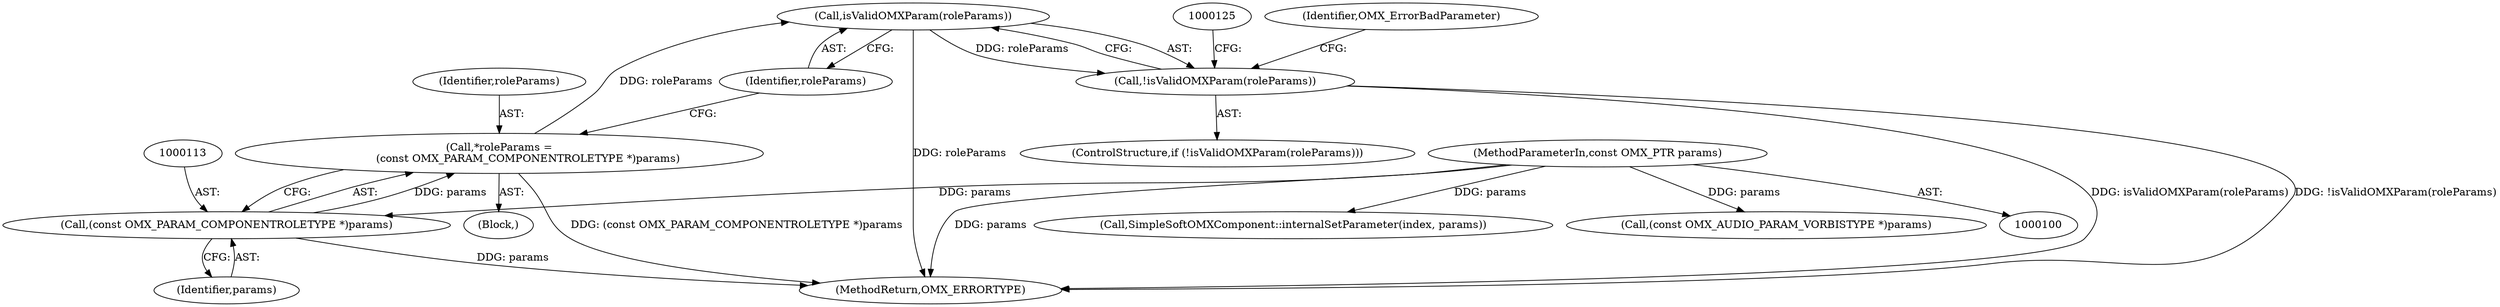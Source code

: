 digraph "0_Android_295c883fe3105b19bcd0f9e07d54c6b589fc5bff_35@pointer" {
"1000117" [label="(Call,isValidOMXParam(roleParams))"];
"1000110" [label="(Call,*roleParams =\n                 (const OMX_PARAM_COMPONENTROLETYPE *)params)"];
"1000112" [label="(Call,(const OMX_PARAM_COMPONENTROLETYPE *)params)"];
"1000102" [label="(MethodParameterIn,const OMX_PTR params)"];
"1000116" [label="(Call,!isValidOMXParam(roleParams))"];
"1000118" [label="(Identifier,roleParams)"];
"1000121" [label="(Identifier,OMX_ErrorBadParameter)"];
"1000108" [label="(Block,)"];
"1000114" [label="(Identifier,params)"];
"1000166" [label="(Call,SimpleSoftOMXComponent::internalSetParameter(index, params))"];
"1000111" [label="(Identifier,roleParams)"];
"1000112" [label="(Call,(const OMX_PARAM_COMPONENTROLETYPE *)params)"];
"1000110" [label="(Call,*roleParams =\n                 (const OMX_PARAM_COMPONENTROLETYPE *)params)"];
"1000102" [label="(MethodParameterIn,const OMX_PTR params)"];
"1000115" [label="(ControlStructure,if (!isValidOMXParam(roleParams)))"];
"1000143" [label="(Call,(const OMX_AUDIO_PARAM_VORBISTYPE *)params)"];
"1000169" [label="(MethodReturn,OMX_ERRORTYPE)"];
"1000116" [label="(Call,!isValidOMXParam(roleParams))"];
"1000117" [label="(Call,isValidOMXParam(roleParams))"];
"1000117" -> "1000116"  [label="AST: "];
"1000117" -> "1000118"  [label="CFG: "];
"1000118" -> "1000117"  [label="AST: "];
"1000116" -> "1000117"  [label="CFG: "];
"1000117" -> "1000169"  [label="DDG: roleParams"];
"1000117" -> "1000116"  [label="DDG: roleParams"];
"1000110" -> "1000117"  [label="DDG: roleParams"];
"1000110" -> "1000108"  [label="AST: "];
"1000110" -> "1000112"  [label="CFG: "];
"1000111" -> "1000110"  [label="AST: "];
"1000112" -> "1000110"  [label="AST: "];
"1000118" -> "1000110"  [label="CFG: "];
"1000110" -> "1000169"  [label="DDG: (const OMX_PARAM_COMPONENTROLETYPE *)params"];
"1000112" -> "1000110"  [label="DDG: params"];
"1000112" -> "1000114"  [label="CFG: "];
"1000113" -> "1000112"  [label="AST: "];
"1000114" -> "1000112"  [label="AST: "];
"1000112" -> "1000169"  [label="DDG: params"];
"1000102" -> "1000112"  [label="DDG: params"];
"1000102" -> "1000100"  [label="AST: "];
"1000102" -> "1000169"  [label="DDG: params"];
"1000102" -> "1000143"  [label="DDG: params"];
"1000102" -> "1000166"  [label="DDG: params"];
"1000116" -> "1000115"  [label="AST: "];
"1000121" -> "1000116"  [label="CFG: "];
"1000125" -> "1000116"  [label="CFG: "];
"1000116" -> "1000169"  [label="DDG: isValidOMXParam(roleParams)"];
"1000116" -> "1000169"  [label="DDG: !isValidOMXParam(roleParams)"];
}
